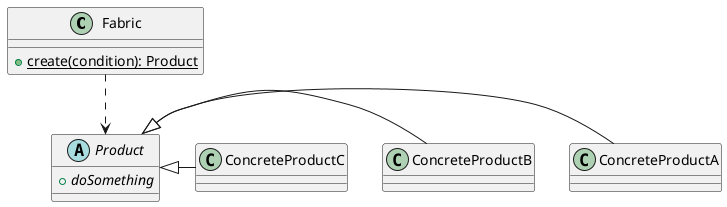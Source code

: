 @startuml
class Fabric {
 +{static} create(condition): Product
}
abstract class Product
{
 +{abstract} doSomething 
}
class ConcreteProductA
class ConcreteProductB
class ConcreteProductC

Fabric ..> Product
Product <|– ConcreteProductA
Product <|– ConcreteProductB
Product <|– ConcreteProductC
@enduml